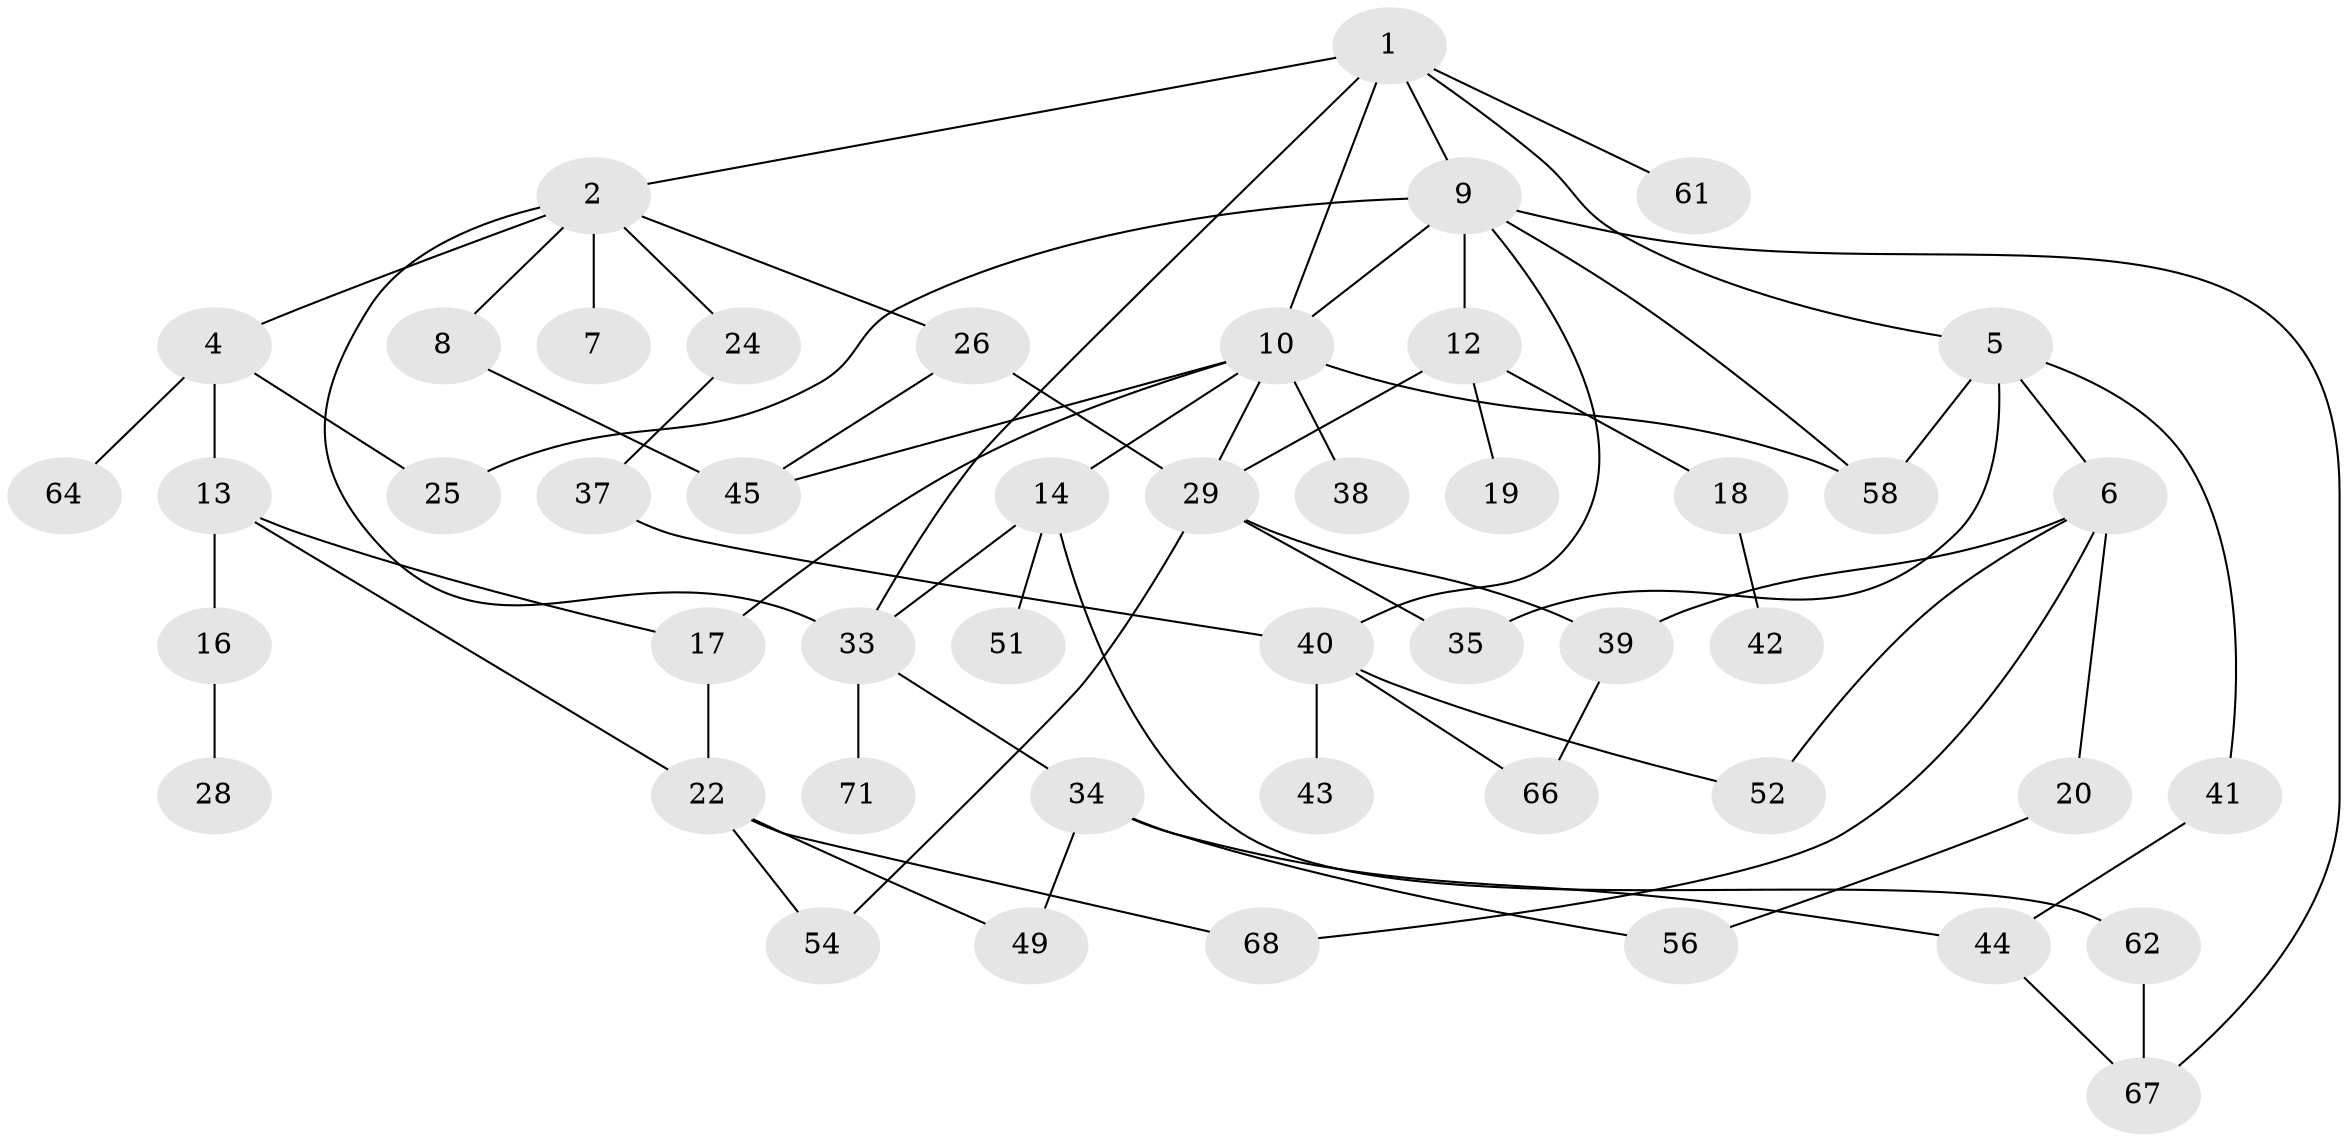 // original degree distribution, {6: 0.04, 5: 0.06666666666666667, 4: 0.10666666666666667, 2: 0.32, 3: 0.26666666666666666, 1: 0.2}
// Generated by graph-tools (version 1.1) at 2025/41/03/06/25 10:41:28]
// undirected, 48 vertices, 71 edges
graph export_dot {
graph [start="1"]
  node [color=gray90,style=filled];
  1 [super="+11"];
  2 [super="+3"];
  4 [super="+74"];
  5;
  6 [super="+15"];
  7 [super="+27"];
  8 [super="+23"];
  9 [super="+30"];
  10 [super="+36"];
  12 [super="+63"];
  13 [super="+32"];
  14 [super="+53"];
  16;
  17;
  18;
  19 [super="+21"];
  20;
  22 [super="+47"];
  24;
  25 [super="+31"];
  26;
  28 [super="+70"];
  29 [super="+50"];
  33 [super="+59"];
  34 [super="+60"];
  35 [super="+75"];
  37;
  38 [super="+46"];
  39;
  40 [super="+55"];
  41 [super="+48"];
  42;
  43;
  44 [super="+73"];
  45 [super="+72"];
  49;
  51;
  52;
  54;
  56 [super="+57"];
  58;
  61;
  62 [super="+65"];
  64;
  66;
  67;
  68 [super="+69"];
  71;
  1 -- 2;
  1 -- 5;
  1 -- 9;
  1 -- 10;
  1 -- 33;
  1 -- 61;
  2 -- 4;
  2 -- 7;
  2 -- 26;
  2 -- 8;
  2 -- 24;
  2 -- 33;
  4 -- 13;
  4 -- 64;
  4 -- 25;
  5 -- 6;
  5 -- 35;
  5 -- 41;
  5 -- 58;
  6 -- 39;
  6 -- 68;
  6 -- 20;
  6 -- 52;
  8 -- 45;
  9 -- 12 [weight=2];
  9 -- 25;
  9 -- 67;
  9 -- 58;
  9 -- 40;
  9 -- 10;
  10 -- 14;
  10 -- 17;
  10 -- 29;
  10 -- 38;
  10 -- 58;
  10 -- 45;
  12 -- 18;
  12 -- 19;
  12 -- 29;
  13 -- 16;
  13 -- 22;
  13 -- 17;
  14 -- 51;
  14 -- 62;
  14 -- 33;
  16 -- 28;
  17 -- 22;
  18 -- 42;
  20 -- 56;
  22 -- 49;
  22 -- 68;
  22 -- 54;
  24 -- 37;
  26 -- 45;
  26 -- 29;
  29 -- 35;
  29 -- 54;
  29 -- 39;
  33 -- 34;
  33 -- 71;
  34 -- 56;
  34 -- 49;
  34 -- 44;
  37 -- 40;
  39 -- 66;
  40 -- 43;
  40 -- 52;
  40 -- 66;
  41 -- 44;
  44 -- 67;
  62 -- 67;
}
